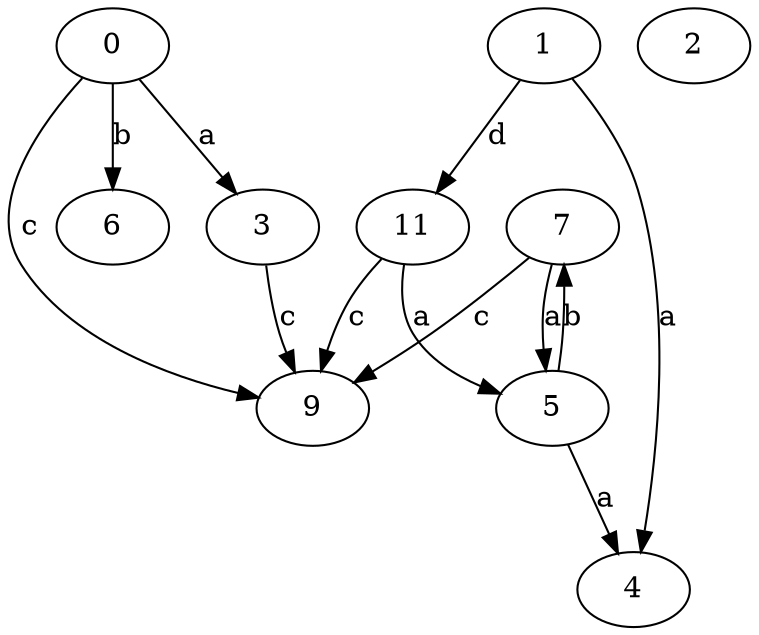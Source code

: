 strict digraph  {
3;
4;
5;
6;
0;
7;
9;
1;
2;
11;
3 -> 9  [label=c];
5 -> 4  [label=a];
5 -> 7  [label=b];
0 -> 3  [label=a];
0 -> 6  [label=b];
0 -> 9  [label=c];
7 -> 5  [label=a];
7 -> 9  [label=c];
1 -> 4  [label=a];
1 -> 11  [label=d];
11 -> 5  [label=a];
11 -> 9  [label=c];
}
